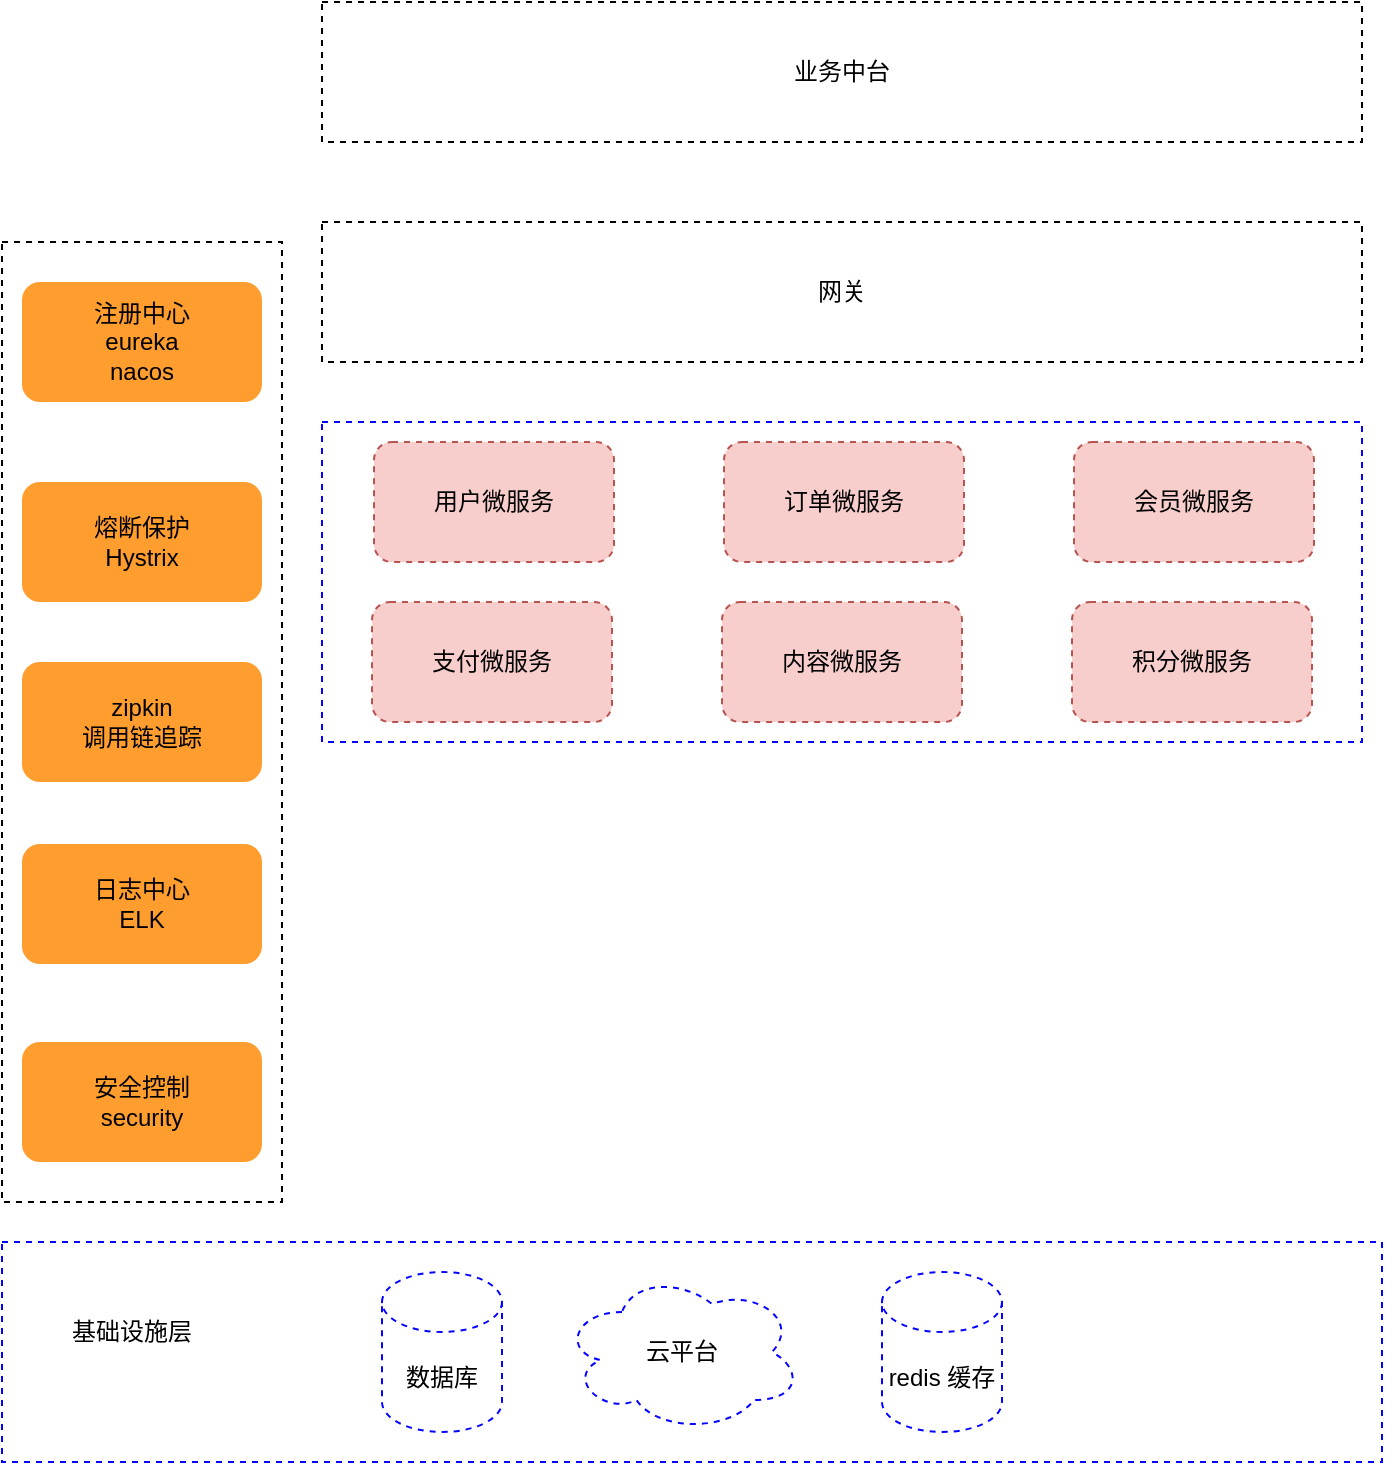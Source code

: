 <mxfile version="14.1.8" type="github">
  <diagram id="4NoQpAXfG3ZIOkhWS6N4" name="第 1 页">
    <mxGraphModel dx="782" dy="471" grid="1" gridSize="10" guides="1" tooltips="1" connect="1" arrows="1" fold="1" page="1" pageScale="1" pageWidth="827" pageHeight="1169" math="0" shadow="0">
      <root>
        <mxCell id="0" />
        <mxCell id="1" parent="0" />
        <mxCell id="fkkXkPVEHaHYHS4pf3CL-7" value="" style="group" vertex="1" connectable="0" parent="1">
          <mxGeometry x="70" y="210" width="140" height="480" as="geometry" />
        </mxCell>
        <mxCell id="fkkXkPVEHaHYHS4pf3CL-1" value="注册中心&lt;br&gt;eureka&lt;br&gt;nacos" style="rounded=1;whiteSpace=wrap;html=1;fillColor=#FF9D2E;strokeColor=none;" vertex="1" parent="fkkXkPVEHaHYHS4pf3CL-7">
          <mxGeometry x="10" y="20" width="120" height="60" as="geometry" />
        </mxCell>
        <mxCell id="fkkXkPVEHaHYHS4pf3CL-2" value="熔断保护&lt;br&gt;Hystrix" style="rounded=1;whiteSpace=wrap;html=1;fillColor=#FF9D2E;strokeColor=none;" vertex="1" parent="fkkXkPVEHaHYHS4pf3CL-7">
          <mxGeometry x="10" y="120" width="120" height="60" as="geometry" />
        </mxCell>
        <mxCell id="fkkXkPVEHaHYHS4pf3CL-3" value="zipkin&lt;br&gt;调用链追踪" style="rounded=1;whiteSpace=wrap;html=1;fillColor=#FF9D2E;strokeColor=none;" vertex="1" parent="fkkXkPVEHaHYHS4pf3CL-7">
          <mxGeometry x="10" y="210" width="120" height="60" as="geometry" />
        </mxCell>
        <mxCell id="fkkXkPVEHaHYHS4pf3CL-4" value="日志中心&lt;br&gt;ELK" style="rounded=1;whiteSpace=wrap;html=1;fillColor=#FF9D2E;strokeColor=none;" vertex="1" parent="fkkXkPVEHaHYHS4pf3CL-7">
          <mxGeometry x="10" y="301" width="120" height="60" as="geometry" />
        </mxCell>
        <mxCell id="fkkXkPVEHaHYHS4pf3CL-5" value="安全控制&lt;br&gt;security" style="rounded=1;whiteSpace=wrap;html=1;fillColor=#FF9D2E;strokeColor=none;" vertex="1" parent="fkkXkPVEHaHYHS4pf3CL-7">
          <mxGeometry x="10" y="400" width="120" height="60" as="geometry" />
        </mxCell>
        <mxCell id="fkkXkPVEHaHYHS4pf3CL-6" value="" style="rounded=0;whiteSpace=wrap;html=1;dashed=1;fillColor=none;" vertex="1" parent="fkkXkPVEHaHYHS4pf3CL-7">
          <mxGeometry width="140" height="480" as="geometry" />
        </mxCell>
        <mxCell id="fkkXkPVEHaHYHS4pf3CL-8" value="业务中台" style="rounded=0;whiteSpace=wrap;html=1;dashed=1;fillColor=none;" vertex="1" parent="1">
          <mxGeometry x="230" y="90" width="520" height="70" as="geometry" />
        </mxCell>
        <mxCell id="fkkXkPVEHaHYHS4pf3CL-9" value="网关" style="rounded=0;whiteSpace=wrap;html=1;dashed=1;fillColor=none;" vertex="1" parent="1">
          <mxGeometry x="230" y="200" width="520" height="70" as="geometry" />
        </mxCell>
        <mxCell id="fkkXkPVEHaHYHS4pf3CL-10" value="" style="rounded=0;whiteSpace=wrap;html=1;dashed=1;fillColor=none;strokeColor=#0303FF;" vertex="1" parent="1">
          <mxGeometry x="230" y="300" width="520" height="160" as="geometry" />
        </mxCell>
        <mxCell id="fkkXkPVEHaHYHS4pf3CL-12" value="用户微服务" style="rounded=1;whiteSpace=wrap;html=1;dashed=1;strokeColor=#b85450;fillColor=#f8cecc;" vertex="1" parent="1">
          <mxGeometry x="256" y="310" width="120" height="60" as="geometry" />
        </mxCell>
        <mxCell id="fkkXkPVEHaHYHS4pf3CL-13" value="订单微服务" style="rounded=1;whiteSpace=wrap;html=1;dashed=1;strokeColor=#b85450;fillColor=#f8cecc;" vertex="1" parent="1">
          <mxGeometry x="431" y="310" width="120" height="60" as="geometry" />
        </mxCell>
        <mxCell id="fkkXkPVEHaHYHS4pf3CL-14" value="会员微服务" style="rounded=1;whiteSpace=wrap;html=1;dashed=1;strokeColor=#b85450;fillColor=#f8cecc;" vertex="1" parent="1">
          <mxGeometry x="606" y="310" width="120" height="60" as="geometry" />
        </mxCell>
        <mxCell id="fkkXkPVEHaHYHS4pf3CL-15" value="支付微服务" style="rounded=1;whiteSpace=wrap;html=1;dashed=1;strokeColor=#b85450;fillColor=#f8cecc;" vertex="1" parent="1">
          <mxGeometry x="255" y="390" width="120" height="60" as="geometry" />
        </mxCell>
        <mxCell id="fkkXkPVEHaHYHS4pf3CL-16" value="内容微服务" style="rounded=1;whiteSpace=wrap;html=1;dashed=1;strokeColor=#b85450;fillColor=#f8cecc;" vertex="1" parent="1">
          <mxGeometry x="430" y="390" width="120" height="60" as="geometry" />
        </mxCell>
        <mxCell id="fkkXkPVEHaHYHS4pf3CL-17" value="积分微服务" style="rounded=1;whiteSpace=wrap;html=1;dashed=1;strokeColor=#b85450;fillColor=#f8cecc;" vertex="1" parent="1">
          <mxGeometry x="605" y="390" width="120" height="60" as="geometry" />
        </mxCell>
        <mxCell id="fkkXkPVEHaHYHS4pf3CL-18" value="" style="rounded=0;whiteSpace=wrap;html=1;dashed=1;strokeColor=#0303FF;fillColor=none;" vertex="1" parent="1">
          <mxGeometry x="70" y="710" width="690" height="110" as="geometry" />
        </mxCell>
        <mxCell id="fkkXkPVEHaHYHS4pf3CL-19" value="数据库" style="shape=cylinder3;whiteSpace=wrap;html=1;boundedLbl=1;backgroundOutline=1;size=15;rounded=1;dashed=1;strokeColor=#0303FF;fillColor=none;" vertex="1" parent="1">
          <mxGeometry x="260" y="725" width="60" height="80" as="geometry" />
        </mxCell>
        <mxCell id="fkkXkPVEHaHYHS4pf3CL-20" value="云平台" style="ellipse;shape=cloud;whiteSpace=wrap;html=1;rounded=1;dashed=1;strokeColor=#0303FF;fillColor=none;" vertex="1" parent="1">
          <mxGeometry x="350" y="725" width="120" height="80" as="geometry" />
        </mxCell>
        <mxCell id="fkkXkPVEHaHYHS4pf3CL-21" value="redis 缓存" style="shape=cylinder3;whiteSpace=wrap;html=1;boundedLbl=1;backgroundOutline=1;size=15;rounded=1;dashed=1;strokeColor=#0303FF;fillColor=none;" vertex="1" parent="1">
          <mxGeometry x="510" y="725" width="60" height="80" as="geometry" />
        </mxCell>
        <mxCell id="fkkXkPVEHaHYHS4pf3CL-22" value="基础设施层" style="text;html=1;strokeColor=none;fillColor=none;align=center;verticalAlign=middle;whiteSpace=wrap;rounded=0;dashed=1;" vertex="1" parent="1">
          <mxGeometry x="100" y="750" width="70" height="10" as="geometry" />
        </mxCell>
      </root>
    </mxGraphModel>
  </diagram>
</mxfile>
